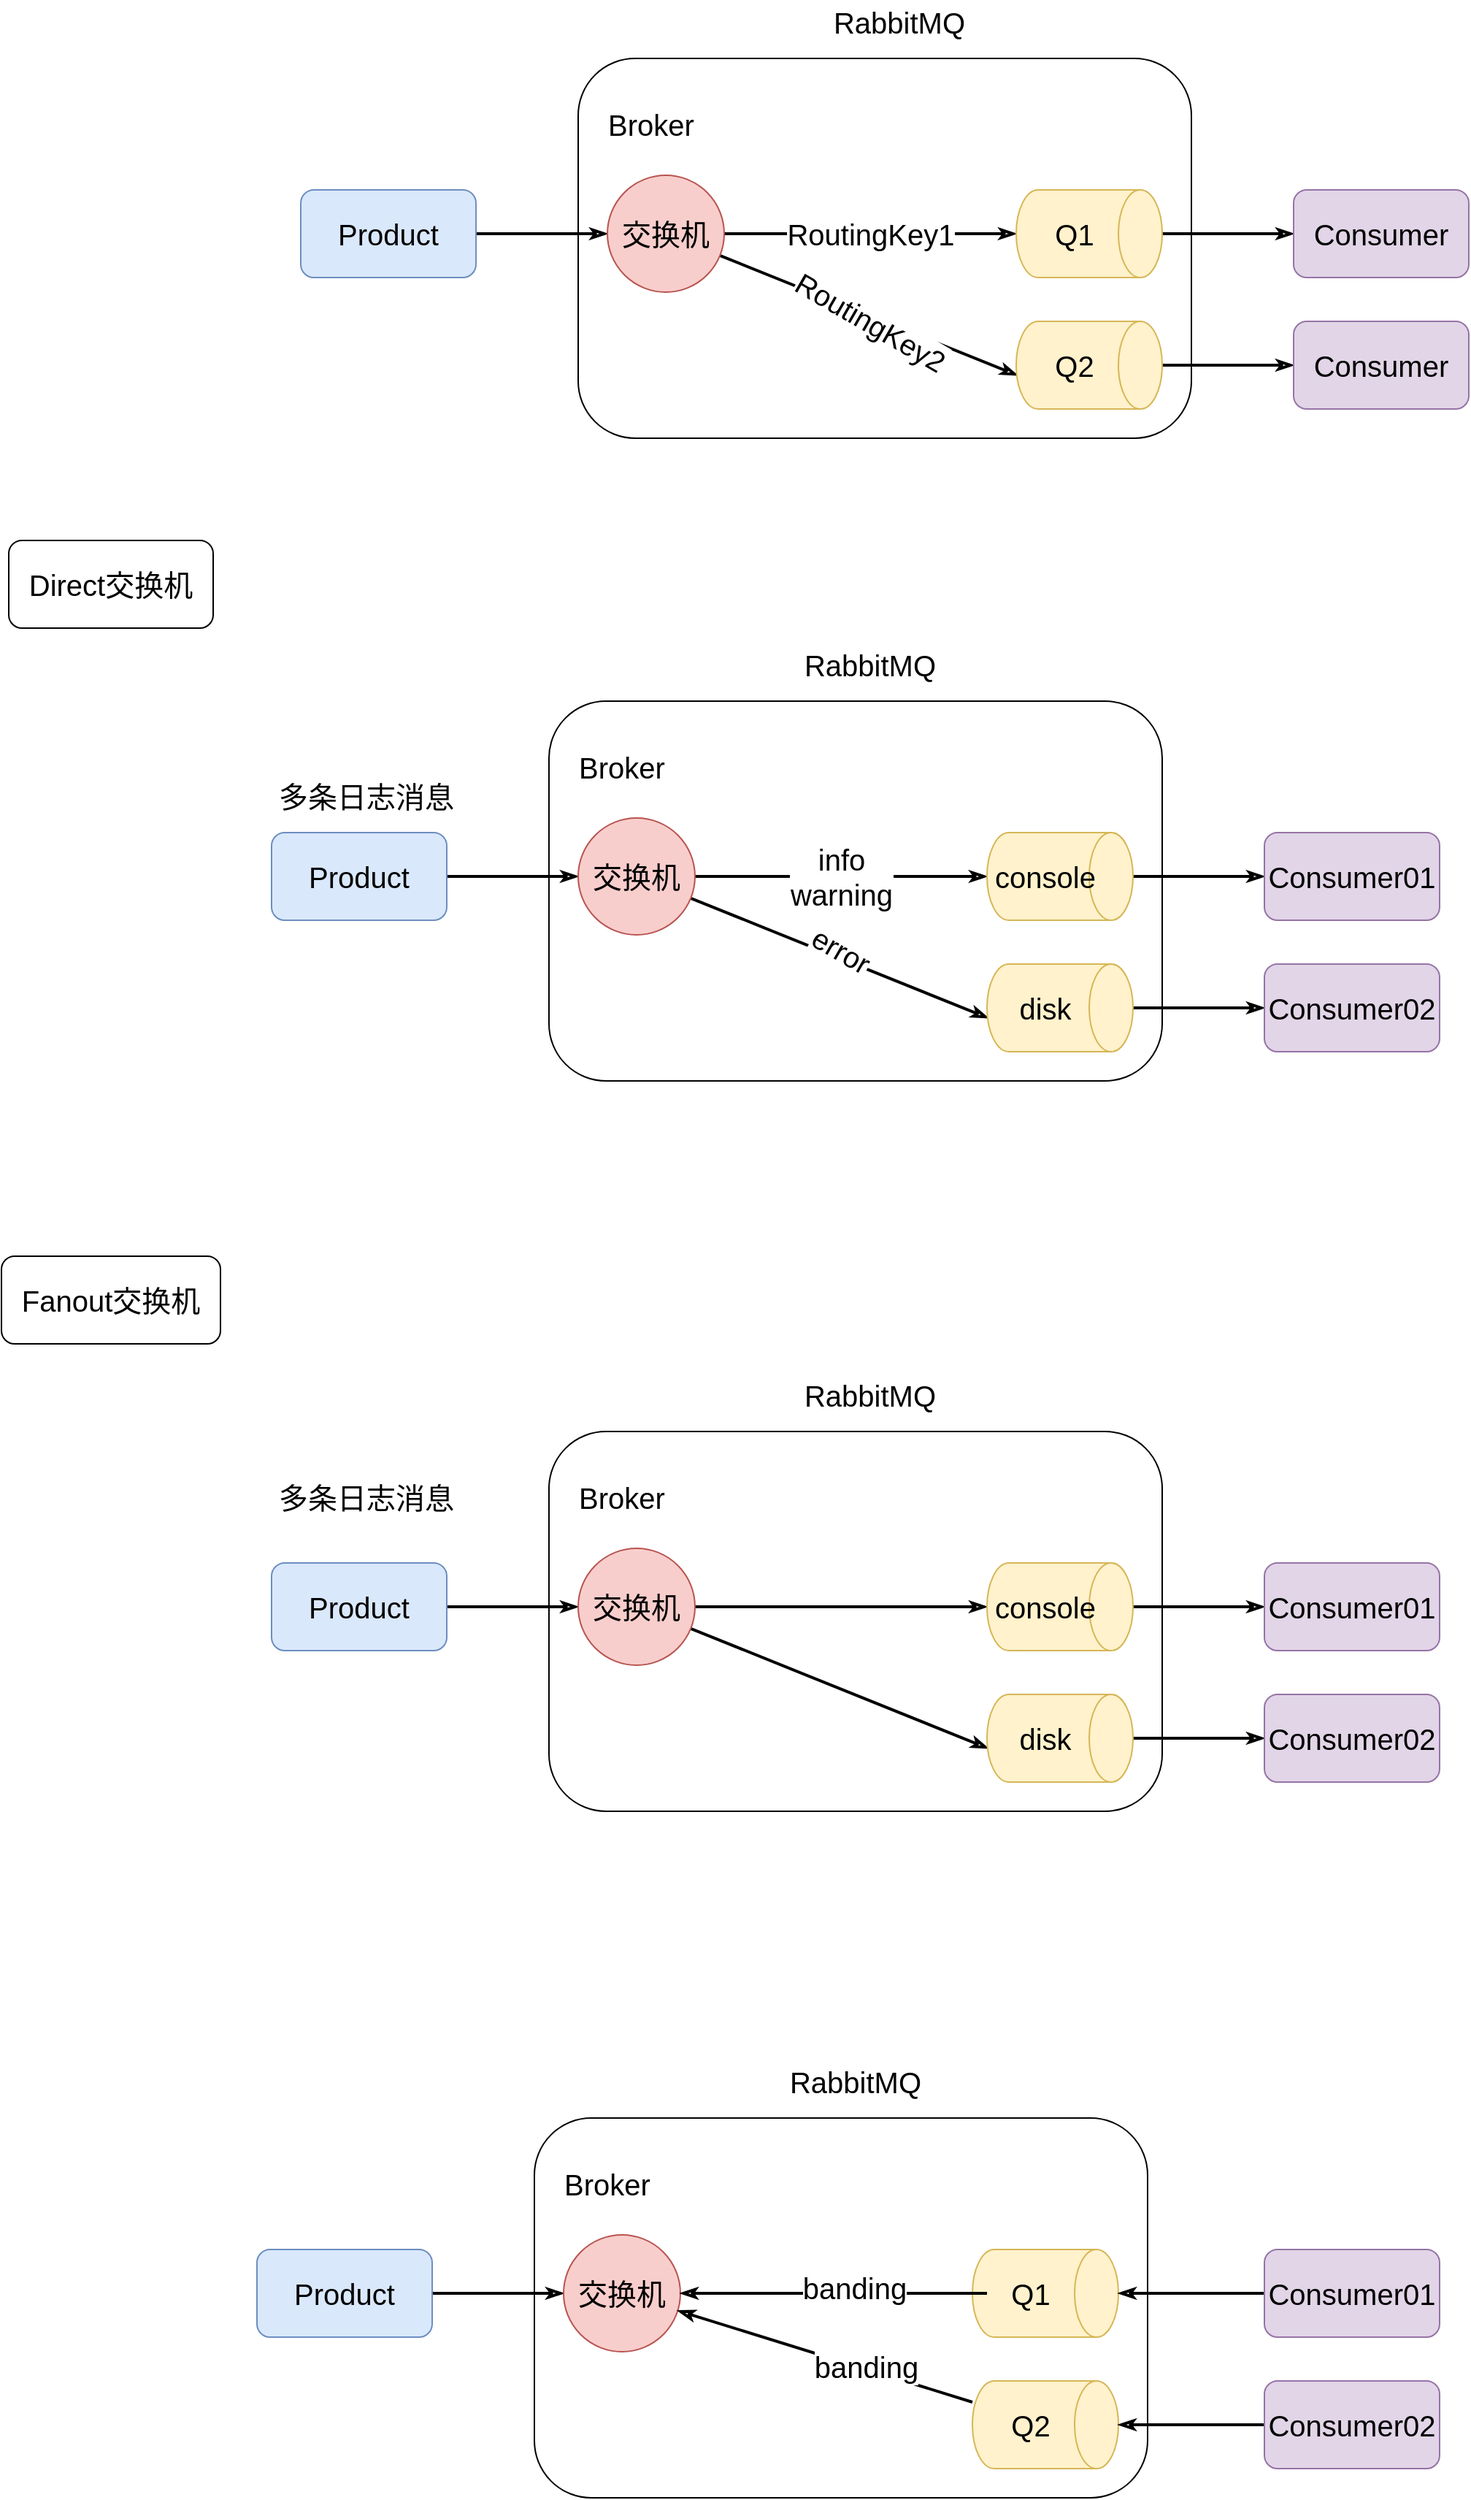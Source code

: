 <mxfile version="16.5.1" type="device"><diagram id="c6hbjwUyvbTZv_28VIux" name="第 1 页"><mxGraphModel dx="1102" dy="874" grid="1" gridSize="10" guides="1" tooltips="1" connect="1" arrows="1" fold="1" page="1" pageScale="1" pageWidth="3300" pageHeight="4681" math="0" shadow="0"><root><mxCell id="0"/><mxCell id="1" parent="0"/><mxCell id="D7z3zq9JkFUOfbxPLR8E-3" value="" style="rounded=1;whiteSpace=wrap;html=1;fontSize=20;" parent="1" vertex="1"><mxGeometry x="450" y="140" width="420" height="260" as="geometry"/></mxCell><mxCell id="D7z3zq9JkFUOfbxPLR8E-7" style="edgeStyle=orthogonalEdgeStyle;rounded=0;orthogonalLoop=1;jettySize=auto;html=1;entryX=0;entryY=0.5;entryDx=0;entryDy=0;fontSize=20;strokeWidth=2;endArrow=classicThin;endFill=0;" parent="1" source="D7z3zq9JkFUOfbxPLR8E-2" target="D7z3zq9JkFUOfbxPLR8E-6" edge="1"><mxGeometry relative="1" as="geometry"/></mxCell><mxCell id="D7z3zq9JkFUOfbxPLR8E-2" value="Product" style="rounded=1;whiteSpace=wrap;html=1;fontSize=20;fillColor=#dae8fc;strokeColor=#6c8ebf;" parent="1" vertex="1"><mxGeometry x="260" y="230" width="120" height="60" as="geometry"/></mxCell><mxCell id="D7z3zq9JkFUOfbxPLR8E-4" value="Broker" style="text;html=1;strokeColor=none;fillColor=none;align=center;verticalAlign=middle;whiteSpace=wrap;rounded=0;fontSize=20;" parent="1" vertex="1"><mxGeometry x="470" y="170" width="60" height="30" as="geometry"/></mxCell><mxCell id="D7z3zq9JkFUOfbxPLR8E-5" value="RabbitMQ" style="text;html=1;strokeColor=none;fillColor=none;align=center;verticalAlign=middle;whiteSpace=wrap;rounded=0;fontSize=20;" parent="1" vertex="1"><mxGeometry x="640" y="100" width="60" height="30" as="geometry"/></mxCell><mxCell id="D7z3zq9JkFUOfbxPLR8E-11" style="edgeStyle=orthogonalEdgeStyle;rounded=0;orthogonalLoop=1;jettySize=auto;html=1;entryX=0.5;entryY=1;entryDx=0;entryDy=0;entryPerimeter=0;fontSize=20;endArrow=classicThin;endFill=0;strokeWidth=2;" parent="1" source="D7z3zq9JkFUOfbxPLR8E-6" target="D7z3zq9JkFUOfbxPLR8E-8" edge="1"><mxGeometry relative="1" as="geometry"/></mxCell><mxCell id="D7z3zq9JkFUOfbxPLR8E-15" value="RoutingKey1" style="edgeLabel;html=1;align=center;verticalAlign=middle;resizable=0;points=[];fontSize=20;" parent="D7z3zq9JkFUOfbxPLR8E-11" vertex="1" connectable="0"><mxGeometry x="0.17" relative="1" as="geometry"><mxPoint x="-17" as="offset"/></mxGeometry></mxCell><mxCell id="D7z3zq9JkFUOfbxPLR8E-14" style="rounded=1;orthogonalLoop=1;jettySize=auto;html=1;entryX=0.617;entryY=0.99;entryDx=0;entryDy=0;entryPerimeter=0;fontSize=20;endArrow=classicThin;endFill=0;strokeWidth=2;" parent="1" source="D7z3zq9JkFUOfbxPLR8E-6" target="D7z3zq9JkFUOfbxPLR8E-12" edge="1"><mxGeometry relative="1" as="geometry"/></mxCell><mxCell id="D7z3zq9JkFUOfbxPLR8E-16" value="RoutingKey2&lt;br&gt;" style="edgeLabel;html=1;align=center;verticalAlign=middle;resizable=0;points=[];fontSize=20;rotation=30;" parent="D7z3zq9JkFUOfbxPLR8E-14" vertex="1" connectable="0"><mxGeometry x="-0.095" y="-1" relative="1" as="geometry"><mxPoint x="11" y="7" as="offset"/></mxGeometry></mxCell><mxCell id="D7z3zq9JkFUOfbxPLR8E-6" value="交换机" style="ellipse;whiteSpace=wrap;html=1;aspect=fixed;fontSize=20;fillColor=#f8cecc;strokeColor=#b85450;" parent="1" vertex="1"><mxGeometry x="470" y="220" width="80" height="80" as="geometry"/></mxCell><mxCell id="D7z3zq9JkFUOfbxPLR8E-22" style="edgeStyle=none;rounded=1;orthogonalLoop=1;jettySize=auto;html=1;entryX=0;entryY=0.5;entryDx=0;entryDy=0;fontSize=20;endArrow=classicThin;endFill=0;strokeWidth=2;" parent="1" source="D7z3zq9JkFUOfbxPLR8E-8" target="D7z3zq9JkFUOfbxPLR8E-17" edge="1"><mxGeometry relative="1" as="geometry"/></mxCell><mxCell id="D7z3zq9JkFUOfbxPLR8E-8" value="" style="shape=cylinder3;whiteSpace=wrap;html=1;boundedLbl=1;backgroundOutline=1;size=15;fontSize=20;rotation=90;fillColor=#fff2cc;strokeColor=#d6b656;" parent="1" vertex="1"><mxGeometry x="770" y="210" width="60" height="100" as="geometry"/></mxCell><mxCell id="D7z3zq9JkFUOfbxPLR8E-10" value="Q1" style="text;html=1;strokeColor=none;fillColor=none;align=center;verticalAlign=middle;whiteSpace=wrap;rounded=0;fontSize=20;" parent="1" vertex="1"><mxGeometry x="760" y="245" width="60" height="30" as="geometry"/></mxCell><mxCell id="D7z3zq9JkFUOfbxPLR8E-23" style="edgeStyle=none;rounded=1;orthogonalLoop=1;jettySize=auto;html=1;entryX=0;entryY=0.5;entryDx=0;entryDy=0;fontSize=20;endArrow=classicThin;endFill=0;strokeWidth=2;" parent="1" source="D7z3zq9JkFUOfbxPLR8E-12" target="D7z3zq9JkFUOfbxPLR8E-18" edge="1"><mxGeometry relative="1" as="geometry"/></mxCell><mxCell id="D7z3zq9JkFUOfbxPLR8E-12" value="" style="shape=cylinder3;whiteSpace=wrap;html=1;boundedLbl=1;backgroundOutline=1;size=15;fontSize=20;rotation=90;fillColor=#fff2cc;strokeColor=#d6b656;" parent="1" vertex="1"><mxGeometry x="770" y="300" width="60" height="100" as="geometry"/></mxCell><mxCell id="D7z3zq9JkFUOfbxPLR8E-13" value="Q2" style="text;html=1;strokeColor=none;fillColor=none;align=center;verticalAlign=middle;whiteSpace=wrap;rounded=0;fontSize=20;" parent="1" vertex="1"><mxGeometry x="760" y="335" width="60" height="30" as="geometry"/></mxCell><mxCell id="D7z3zq9JkFUOfbxPLR8E-17" value="Consumer" style="rounded=1;whiteSpace=wrap;html=1;fontSize=20;fillColor=#e1d5e7;strokeColor=#9673a6;" parent="1" vertex="1"><mxGeometry x="940" y="230" width="120" height="60" as="geometry"/></mxCell><mxCell id="D7z3zq9JkFUOfbxPLR8E-18" value="Consumer" style="rounded=1;whiteSpace=wrap;html=1;fontSize=20;fillColor=#e1d5e7;strokeColor=#9673a6;" parent="1" vertex="1"><mxGeometry x="940" y="320" width="120" height="60" as="geometry"/></mxCell><mxCell id="D7z3zq9JkFUOfbxPLR8E-25" value="" style="rounded=1;whiteSpace=wrap;html=1;fontSize=20;" parent="1" vertex="1"><mxGeometry x="430" y="580" width="420" height="260" as="geometry"/></mxCell><mxCell id="D7z3zq9JkFUOfbxPLR8E-26" style="edgeStyle=orthogonalEdgeStyle;rounded=0;orthogonalLoop=1;jettySize=auto;html=1;entryX=0;entryY=0.5;entryDx=0;entryDy=0;fontSize=20;strokeWidth=2;endArrow=classicThin;endFill=0;" parent="1" source="D7z3zq9JkFUOfbxPLR8E-27" target="D7z3zq9JkFUOfbxPLR8E-34" edge="1"><mxGeometry relative="1" as="geometry"/></mxCell><mxCell id="D7z3zq9JkFUOfbxPLR8E-27" value="Product" style="rounded=1;whiteSpace=wrap;html=1;fontSize=20;fillColor=#dae8fc;strokeColor=#6c8ebf;" parent="1" vertex="1"><mxGeometry x="240" y="670" width="120" height="60" as="geometry"/></mxCell><mxCell id="D7z3zq9JkFUOfbxPLR8E-28" value="Broker" style="text;html=1;strokeColor=none;fillColor=none;align=center;verticalAlign=middle;whiteSpace=wrap;rounded=0;fontSize=20;" parent="1" vertex="1"><mxGeometry x="450" y="610" width="60" height="30" as="geometry"/></mxCell><mxCell id="D7z3zq9JkFUOfbxPLR8E-29" value="RabbitMQ" style="text;html=1;strokeColor=none;fillColor=none;align=center;verticalAlign=middle;whiteSpace=wrap;rounded=0;fontSize=20;" parent="1" vertex="1"><mxGeometry x="620" y="540" width="60" height="30" as="geometry"/></mxCell><mxCell id="D7z3zq9JkFUOfbxPLR8E-30" style="edgeStyle=orthogonalEdgeStyle;rounded=0;orthogonalLoop=1;jettySize=auto;html=1;entryX=0.5;entryY=1;entryDx=0;entryDy=0;entryPerimeter=0;fontSize=20;endArrow=classicThin;endFill=0;strokeWidth=2;" parent="1" source="D7z3zq9JkFUOfbxPLR8E-34" target="D7z3zq9JkFUOfbxPLR8E-36" edge="1"><mxGeometry relative="1" as="geometry"/></mxCell><mxCell id="D7z3zq9JkFUOfbxPLR8E-31" value="info&lt;br&gt;warning" style="edgeLabel;html=1;align=center;verticalAlign=middle;resizable=0;points=[];fontSize=20;" parent="D7z3zq9JkFUOfbxPLR8E-30" vertex="1" connectable="0"><mxGeometry x="0.17" relative="1" as="geometry"><mxPoint x="-17" as="offset"/></mxGeometry></mxCell><mxCell id="D7z3zq9JkFUOfbxPLR8E-32" style="rounded=1;orthogonalLoop=1;jettySize=auto;html=1;entryX=0.617;entryY=0.99;entryDx=0;entryDy=0;entryPerimeter=0;fontSize=20;endArrow=classicThin;endFill=0;strokeWidth=2;" parent="1" source="D7z3zq9JkFUOfbxPLR8E-34" target="D7z3zq9JkFUOfbxPLR8E-39" edge="1"><mxGeometry relative="1" as="geometry"/></mxCell><mxCell id="D7z3zq9JkFUOfbxPLR8E-33" value="error" style="edgeLabel;html=1;align=center;verticalAlign=middle;resizable=0;points=[];fontSize=20;rotation=30;" parent="D7z3zq9JkFUOfbxPLR8E-32" vertex="1" connectable="0"><mxGeometry x="-0.095" y="-1" relative="1" as="geometry"><mxPoint x="11" y="-3" as="offset"/></mxGeometry></mxCell><mxCell id="D7z3zq9JkFUOfbxPLR8E-34" value="交换机" style="ellipse;whiteSpace=wrap;html=1;aspect=fixed;fontSize=20;fillColor=#f8cecc;strokeColor=#b85450;" parent="1" vertex="1"><mxGeometry x="450" y="660" width="80" height="80" as="geometry"/></mxCell><mxCell id="D7z3zq9JkFUOfbxPLR8E-35" style="edgeStyle=none;rounded=1;orthogonalLoop=1;jettySize=auto;html=1;entryX=0;entryY=0.5;entryDx=0;entryDy=0;fontSize=20;endArrow=classicThin;endFill=0;strokeWidth=2;" parent="1" source="D7z3zq9JkFUOfbxPLR8E-36" target="D7z3zq9JkFUOfbxPLR8E-41" edge="1"><mxGeometry relative="1" as="geometry"/></mxCell><mxCell id="D7z3zq9JkFUOfbxPLR8E-36" value="" style="shape=cylinder3;whiteSpace=wrap;html=1;boundedLbl=1;backgroundOutline=1;size=15;fontSize=20;rotation=90;fillColor=#fff2cc;strokeColor=#d6b656;" parent="1" vertex="1"><mxGeometry x="750" y="650" width="60" height="100" as="geometry"/></mxCell><mxCell id="D7z3zq9JkFUOfbxPLR8E-37" value="console" style="text;html=1;strokeColor=none;fillColor=none;align=center;verticalAlign=middle;whiteSpace=wrap;rounded=0;fontSize=20;" parent="1" vertex="1"><mxGeometry x="740" y="685" width="60" height="30" as="geometry"/></mxCell><mxCell id="D7z3zq9JkFUOfbxPLR8E-38" style="edgeStyle=none;rounded=1;orthogonalLoop=1;jettySize=auto;html=1;entryX=0;entryY=0.5;entryDx=0;entryDy=0;fontSize=20;endArrow=classicThin;endFill=0;strokeWidth=2;" parent="1" source="D7z3zq9JkFUOfbxPLR8E-39" target="D7z3zq9JkFUOfbxPLR8E-42" edge="1"><mxGeometry relative="1" as="geometry"/></mxCell><mxCell id="D7z3zq9JkFUOfbxPLR8E-39" value="" style="shape=cylinder3;whiteSpace=wrap;html=1;boundedLbl=1;backgroundOutline=1;size=15;fontSize=20;rotation=90;fillColor=#fff2cc;strokeColor=#d6b656;" parent="1" vertex="1"><mxGeometry x="750" y="740" width="60" height="100" as="geometry"/></mxCell><mxCell id="D7z3zq9JkFUOfbxPLR8E-40" value="disk" style="text;html=1;strokeColor=none;fillColor=none;align=center;verticalAlign=middle;whiteSpace=wrap;rounded=0;fontSize=20;" parent="1" vertex="1"><mxGeometry x="740" y="775" width="60" height="30" as="geometry"/></mxCell><mxCell id="D7z3zq9JkFUOfbxPLR8E-41" value="Consumer01" style="rounded=1;whiteSpace=wrap;html=1;fontSize=20;fillColor=#e1d5e7;strokeColor=#9673a6;" parent="1" vertex="1"><mxGeometry x="920" y="670" width="120" height="60" as="geometry"/></mxCell><mxCell id="D7z3zq9JkFUOfbxPLR8E-42" value="Consumer02" style="rounded=1;whiteSpace=wrap;html=1;fontSize=20;fillColor=#e1d5e7;strokeColor=#9673a6;" parent="1" vertex="1"><mxGeometry x="920" y="760" width="120" height="60" as="geometry"/></mxCell><mxCell id="D7z3zq9JkFUOfbxPLR8E-44" value="多条日志消息" style="text;html=1;strokeColor=none;fillColor=none;align=center;verticalAlign=middle;whiteSpace=wrap;rounded=0;fontSize=20;" parent="1" vertex="1"><mxGeometry x="200" y="630" width="210" height="30" as="geometry"/></mxCell><mxCell id="D7z3zq9JkFUOfbxPLR8E-45" value="" style="rounded=1;whiteSpace=wrap;html=1;fontSize=20;" parent="1" vertex="1"><mxGeometry x="430" y="1080" width="420" height="260" as="geometry"/></mxCell><mxCell id="D7z3zq9JkFUOfbxPLR8E-46" style="edgeStyle=orthogonalEdgeStyle;rounded=0;orthogonalLoop=1;jettySize=auto;html=1;entryX=0;entryY=0.5;entryDx=0;entryDy=0;fontSize=20;strokeWidth=2;endArrow=classicThin;endFill=0;" parent="1" source="D7z3zq9JkFUOfbxPLR8E-47" target="D7z3zq9JkFUOfbxPLR8E-54" edge="1"><mxGeometry relative="1" as="geometry"/></mxCell><mxCell id="D7z3zq9JkFUOfbxPLR8E-47" value="Product" style="rounded=1;whiteSpace=wrap;html=1;fontSize=20;fillColor=#dae8fc;strokeColor=#6c8ebf;" parent="1" vertex="1"><mxGeometry x="240" y="1170" width="120" height="60" as="geometry"/></mxCell><mxCell id="D7z3zq9JkFUOfbxPLR8E-48" value="Broker" style="text;html=1;strokeColor=none;fillColor=none;align=center;verticalAlign=middle;whiteSpace=wrap;rounded=0;fontSize=20;" parent="1" vertex="1"><mxGeometry x="450" y="1110" width="60" height="30" as="geometry"/></mxCell><mxCell id="D7z3zq9JkFUOfbxPLR8E-49" value="RabbitMQ" style="text;html=1;strokeColor=none;fillColor=none;align=center;verticalAlign=middle;whiteSpace=wrap;rounded=0;fontSize=20;" parent="1" vertex="1"><mxGeometry x="620" y="1040" width="60" height="30" as="geometry"/></mxCell><mxCell id="D7z3zq9JkFUOfbxPLR8E-50" style="edgeStyle=orthogonalEdgeStyle;rounded=0;orthogonalLoop=1;jettySize=auto;html=1;entryX=0.5;entryY=1;entryDx=0;entryDy=0;entryPerimeter=0;fontSize=20;endArrow=classicThin;endFill=0;strokeWidth=2;" parent="1" source="D7z3zq9JkFUOfbxPLR8E-54" target="D7z3zq9JkFUOfbxPLR8E-56" edge="1"><mxGeometry relative="1" as="geometry"/></mxCell><mxCell id="D7z3zq9JkFUOfbxPLR8E-52" style="rounded=1;orthogonalLoop=1;jettySize=auto;html=1;entryX=0.617;entryY=0.99;entryDx=0;entryDy=0;entryPerimeter=0;fontSize=20;endArrow=classicThin;endFill=0;strokeWidth=2;" parent="1" source="D7z3zq9JkFUOfbxPLR8E-54" target="D7z3zq9JkFUOfbxPLR8E-59" edge="1"><mxGeometry relative="1" as="geometry"/></mxCell><mxCell id="D7z3zq9JkFUOfbxPLR8E-54" value="交换机" style="ellipse;whiteSpace=wrap;html=1;aspect=fixed;fontSize=20;fillColor=#f8cecc;strokeColor=#b85450;" parent="1" vertex="1"><mxGeometry x="450" y="1160" width="80" height="80" as="geometry"/></mxCell><mxCell id="D7z3zq9JkFUOfbxPLR8E-55" style="edgeStyle=none;rounded=1;orthogonalLoop=1;jettySize=auto;html=1;entryX=0;entryY=0.5;entryDx=0;entryDy=0;fontSize=20;endArrow=classicThin;endFill=0;strokeWidth=2;" parent="1" source="D7z3zq9JkFUOfbxPLR8E-56" target="D7z3zq9JkFUOfbxPLR8E-61" edge="1"><mxGeometry relative="1" as="geometry"/></mxCell><mxCell id="D7z3zq9JkFUOfbxPLR8E-56" value="" style="shape=cylinder3;whiteSpace=wrap;html=1;boundedLbl=1;backgroundOutline=1;size=15;fontSize=20;rotation=90;fillColor=#fff2cc;strokeColor=#d6b656;" parent="1" vertex="1"><mxGeometry x="750" y="1150" width="60" height="100" as="geometry"/></mxCell><mxCell id="D7z3zq9JkFUOfbxPLR8E-57" value="console" style="text;html=1;strokeColor=none;fillColor=none;align=center;verticalAlign=middle;whiteSpace=wrap;rounded=0;fontSize=20;" parent="1" vertex="1"><mxGeometry x="740" y="1185" width="60" height="30" as="geometry"/></mxCell><mxCell id="D7z3zq9JkFUOfbxPLR8E-58" style="edgeStyle=none;rounded=1;orthogonalLoop=1;jettySize=auto;html=1;entryX=0;entryY=0.5;entryDx=0;entryDy=0;fontSize=20;endArrow=classicThin;endFill=0;strokeWidth=2;" parent="1" source="D7z3zq9JkFUOfbxPLR8E-59" target="D7z3zq9JkFUOfbxPLR8E-62" edge="1"><mxGeometry relative="1" as="geometry"/></mxCell><mxCell id="D7z3zq9JkFUOfbxPLR8E-59" value="" style="shape=cylinder3;whiteSpace=wrap;html=1;boundedLbl=1;backgroundOutline=1;size=15;fontSize=20;rotation=90;fillColor=#fff2cc;strokeColor=#d6b656;" parent="1" vertex="1"><mxGeometry x="750" y="1240" width="60" height="100" as="geometry"/></mxCell><mxCell id="D7z3zq9JkFUOfbxPLR8E-60" value="disk" style="text;html=1;strokeColor=none;fillColor=none;align=center;verticalAlign=middle;whiteSpace=wrap;rounded=0;fontSize=20;" parent="1" vertex="1"><mxGeometry x="740" y="1275" width="60" height="30" as="geometry"/></mxCell><mxCell id="D7z3zq9JkFUOfbxPLR8E-61" value="Consumer01" style="rounded=1;whiteSpace=wrap;html=1;fontSize=20;fillColor=#e1d5e7;strokeColor=#9673a6;" parent="1" vertex="1"><mxGeometry x="920" y="1170" width="120" height="60" as="geometry"/></mxCell><mxCell id="D7z3zq9JkFUOfbxPLR8E-62" value="Consumer02" style="rounded=1;whiteSpace=wrap;html=1;fontSize=20;fillColor=#e1d5e7;strokeColor=#9673a6;" parent="1" vertex="1"><mxGeometry x="920" y="1260" width="120" height="60" as="geometry"/></mxCell><mxCell id="D7z3zq9JkFUOfbxPLR8E-63" value="多条日志消息" style="text;html=1;strokeColor=none;fillColor=none;align=center;verticalAlign=middle;whiteSpace=wrap;rounded=0;fontSize=20;" parent="1" vertex="1"><mxGeometry x="200" y="1110" width="210" height="30" as="geometry"/></mxCell><mxCell id="D7z3zq9JkFUOfbxPLR8E-66" value="Direct交换机" style="rounded=1;whiteSpace=wrap;html=1;fontSize=20;" parent="1" vertex="1"><mxGeometry x="60" y="470" width="140" height="60" as="geometry"/></mxCell><mxCell id="D7z3zq9JkFUOfbxPLR8E-67" value="Fanout交换机" style="rounded=1;whiteSpace=wrap;html=1;fontSize=20;" parent="1" vertex="1"><mxGeometry x="55" y="960" width="150" height="60" as="geometry"/></mxCell><mxCell id="D7z3zq9JkFUOfbxPLR8E-69" value="" style="rounded=1;whiteSpace=wrap;html=1;fontSize=20;" parent="1" vertex="1"><mxGeometry x="420" y="1550" width="420" height="260" as="geometry"/></mxCell><mxCell id="D7z3zq9JkFUOfbxPLR8E-70" style="edgeStyle=orthogonalEdgeStyle;rounded=0;orthogonalLoop=1;jettySize=auto;html=1;entryX=0;entryY=0.5;entryDx=0;entryDy=0;fontSize=20;strokeWidth=2;endArrow=classicThin;endFill=0;" parent="1" source="D7z3zq9JkFUOfbxPLR8E-71" target="D7z3zq9JkFUOfbxPLR8E-76" edge="1"><mxGeometry relative="1" as="geometry"/></mxCell><mxCell id="D7z3zq9JkFUOfbxPLR8E-71" value="Product" style="rounded=1;whiteSpace=wrap;html=1;fontSize=20;fillColor=#dae8fc;strokeColor=#6c8ebf;" parent="1" vertex="1"><mxGeometry x="230" y="1640" width="120" height="60" as="geometry"/></mxCell><mxCell id="D7z3zq9JkFUOfbxPLR8E-72" value="Broker" style="text;html=1;strokeColor=none;fillColor=none;align=center;verticalAlign=middle;whiteSpace=wrap;rounded=0;fontSize=20;" parent="1" vertex="1"><mxGeometry x="440" y="1580" width="60" height="30" as="geometry"/></mxCell><mxCell id="D7z3zq9JkFUOfbxPLR8E-73" value="RabbitMQ" style="text;html=1;strokeColor=none;fillColor=none;align=center;verticalAlign=middle;whiteSpace=wrap;rounded=0;fontSize=20;" parent="1" vertex="1"><mxGeometry x="610" y="1510" width="60" height="30" as="geometry"/></mxCell><mxCell id="D7z3zq9JkFUOfbxPLR8E-76" value="交换机" style="ellipse;whiteSpace=wrap;html=1;aspect=fixed;fontSize=20;fillColor=#f8cecc;strokeColor=#b85450;" parent="1" vertex="1"><mxGeometry x="440" y="1630" width="80" height="80" as="geometry"/></mxCell><mxCell id="D7z3zq9JkFUOfbxPLR8E-78" value="" style="shape=cylinder3;whiteSpace=wrap;html=1;boundedLbl=1;backgroundOutline=1;size=15;fontSize=20;rotation=90;fillColor=#fff2cc;strokeColor=#d6b656;" parent="1" vertex="1"><mxGeometry x="740" y="1620" width="60" height="100" as="geometry"/></mxCell><mxCell id="D7z3zq9JkFUOfbxPLR8E-87" style="edgeStyle=none;rounded=1;orthogonalLoop=1;jettySize=auto;html=1;fontSize=20;endArrow=classicThin;endFill=0;strokeWidth=2;" parent="1" source="D7z3zq9JkFUOfbxPLR8E-79" target="D7z3zq9JkFUOfbxPLR8E-76" edge="1"><mxGeometry relative="1" as="geometry"/></mxCell><mxCell id="D7z3zq9JkFUOfbxPLR8E-89" value="banding" style="edgeLabel;html=1;align=center;verticalAlign=middle;resizable=0;points=[];fontSize=20;" parent="D7z3zq9JkFUOfbxPLR8E-87" vertex="1" connectable="0"><mxGeometry x="-0.133" y="-4" relative="1" as="geometry"><mxPoint as="offset"/></mxGeometry></mxCell><mxCell id="D7z3zq9JkFUOfbxPLR8E-79" value="Q1" style="text;html=1;strokeColor=none;fillColor=none;align=center;verticalAlign=middle;whiteSpace=wrap;rounded=0;fontSize=20;" parent="1" vertex="1"><mxGeometry x="730" y="1655" width="60" height="30" as="geometry"/></mxCell><mxCell id="D7z3zq9JkFUOfbxPLR8E-88" style="edgeStyle=none;rounded=1;orthogonalLoop=1;jettySize=auto;html=1;fontSize=20;endArrow=classicThin;endFill=0;strokeWidth=2;" parent="1" source="D7z3zq9JkFUOfbxPLR8E-81" target="D7z3zq9JkFUOfbxPLR8E-76" edge="1"><mxGeometry relative="1" as="geometry"/></mxCell><mxCell id="D7z3zq9JkFUOfbxPLR8E-90" value="&lt;span style=&quot;color: rgba(0 , 0 , 0 , 0) ; font-family: monospace ; font-size: 0px ; background-color: rgb(248 , 249 , 250)&quot;&gt;%3CmxGraphModel%3E%3Croot%3E%3CmxCell%20id%3D%220%22%2F%3E%3CmxCell%20id%3D%221%22%20parent%3D%220%22%2F%3E%3CmxCell%20id%3D%222%22%20value%3D%22banding%22%20style%3D%22edgeLabel%3Bhtml%3D1%3Balign%3Dcenter%3BverticalAlign%3Dmiddle%3Bresizable%3D0%3Bpoints%3D%5B%5D%3BfontSize%3D20%3B%22%20vertex%3D%221%22%20connectable%3D%220%22%20parent%3D%221%22%3E%3CmxGeometry%20x%3D%22639%22%20y%3D%221666%22%20as%3D%22geometry%22%2F%3E%3C%2FmxCell%3E%3C%2Froot%3E%3C%2FmxGraphModel%3E&lt;/span&gt;" style="edgeLabel;html=1;align=center;verticalAlign=middle;resizable=0;points=[];fontSize=20;" parent="D7z3zq9JkFUOfbxPLR8E-88" vertex="1" connectable="0"><mxGeometry x="-0.269" y="-3" relative="1" as="geometry"><mxPoint as="offset"/></mxGeometry></mxCell><mxCell id="D7z3zq9JkFUOfbxPLR8E-91" value="banding" style="edgeLabel;html=1;align=center;verticalAlign=middle;resizable=0;points=[];fontSize=20;" parent="D7z3zq9JkFUOfbxPLR8E-88" vertex="1" connectable="0"><mxGeometry x="-0.271" y="-2" relative="1" as="geometry"><mxPoint as="offset"/></mxGeometry></mxCell><mxCell id="D7z3zq9JkFUOfbxPLR8E-81" value="" style="shape=cylinder3;whiteSpace=wrap;html=1;boundedLbl=1;backgroundOutline=1;size=15;fontSize=20;rotation=90;fillColor=#fff2cc;strokeColor=#d6b656;" parent="1" vertex="1"><mxGeometry x="740" y="1710" width="60" height="100" as="geometry"/></mxCell><mxCell id="D7z3zq9JkFUOfbxPLR8E-82" value="Q2" style="text;html=1;strokeColor=none;fillColor=none;align=center;verticalAlign=middle;whiteSpace=wrap;rounded=0;fontSize=20;" parent="1" vertex="1"><mxGeometry x="730" y="1745" width="60" height="30" as="geometry"/></mxCell><mxCell id="D7z3zq9JkFUOfbxPLR8E-85" style="edgeStyle=none;rounded=1;orthogonalLoop=1;jettySize=auto;html=1;entryX=0.5;entryY=0;entryDx=0;entryDy=0;entryPerimeter=0;fontSize=20;endArrow=classicThin;endFill=0;strokeWidth=2;" parent="1" source="D7z3zq9JkFUOfbxPLR8E-83" target="D7z3zq9JkFUOfbxPLR8E-78" edge="1"><mxGeometry relative="1" as="geometry"/></mxCell><mxCell id="D7z3zq9JkFUOfbxPLR8E-83" value="Consumer01" style="rounded=1;whiteSpace=wrap;html=1;fontSize=20;fillColor=#e1d5e7;strokeColor=#9673a6;" parent="1" vertex="1"><mxGeometry x="920" y="1640" width="120" height="60" as="geometry"/></mxCell><mxCell id="D7z3zq9JkFUOfbxPLR8E-86" style="edgeStyle=none;rounded=1;orthogonalLoop=1;jettySize=auto;html=1;fontSize=20;endArrow=classicThin;endFill=0;strokeWidth=2;" parent="1" source="D7z3zq9JkFUOfbxPLR8E-84" target="D7z3zq9JkFUOfbxPLR8E-81" edge="1"><mxGeometry relative="1" as="geometry"/></mxCell><mxCell id="D7z3zq9JkFUOfbxPLR8E-84" value="Consumer02" style="rounded=1;whiteSpace=wrap;html=1;fontSize=20;fillColor=#e1d5e7;strokeColor=#9673a6;" parent="1" vertex="1"><mxGeometry x="920" y="1730" width="120" height="60" as="geometry"/></mxCell></root></mxGraphModel></diagram></mxfile>